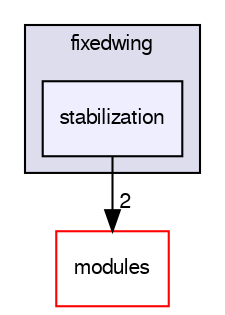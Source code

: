 digraph "sw/airborne/firmwares/fixedwing/stabilization" {
  compound=true
  node [ fontsize="10", fontname="FreeSans"];
  edge [ labelfontsize="10", labelfontname="FreeSans"];
  subgraph clusterdir_cb1b347b64b61ba7f369ccfe68448b26 {
    graph [ bgcolor="#ddddee", pencolor="black", label="fixedwing" fontname="FreeSans", fontsize="10", URL="dir_cb1b347b64b61ba7f369ccfe68448b26.html"]
  dir_517430ae22334069e857fa1922a1fddc [shape=box, label="stabilization", style="filled", fillcolor="#eeeeff", pencolor="black", URL="dir_517430ae22334069e857fa1922a1fddc.html"];
  }
  dir_c2abcdd6ccb39c3582929c0e3f5651c2 [shape=box label="modules" fillcolor="white" style="filled" color="red" URL="dir_c2abcdd6ccb39c3582929c0e3f5651c2.html"];
  dir_517430ae22334069e857fa1922a1fddc->dir_c2abcdd6ccb39c3582929c0e3f5651c2 [headlabel="2", labeldistance=1.5 headhref="dir_000099_000031.html"];
}
